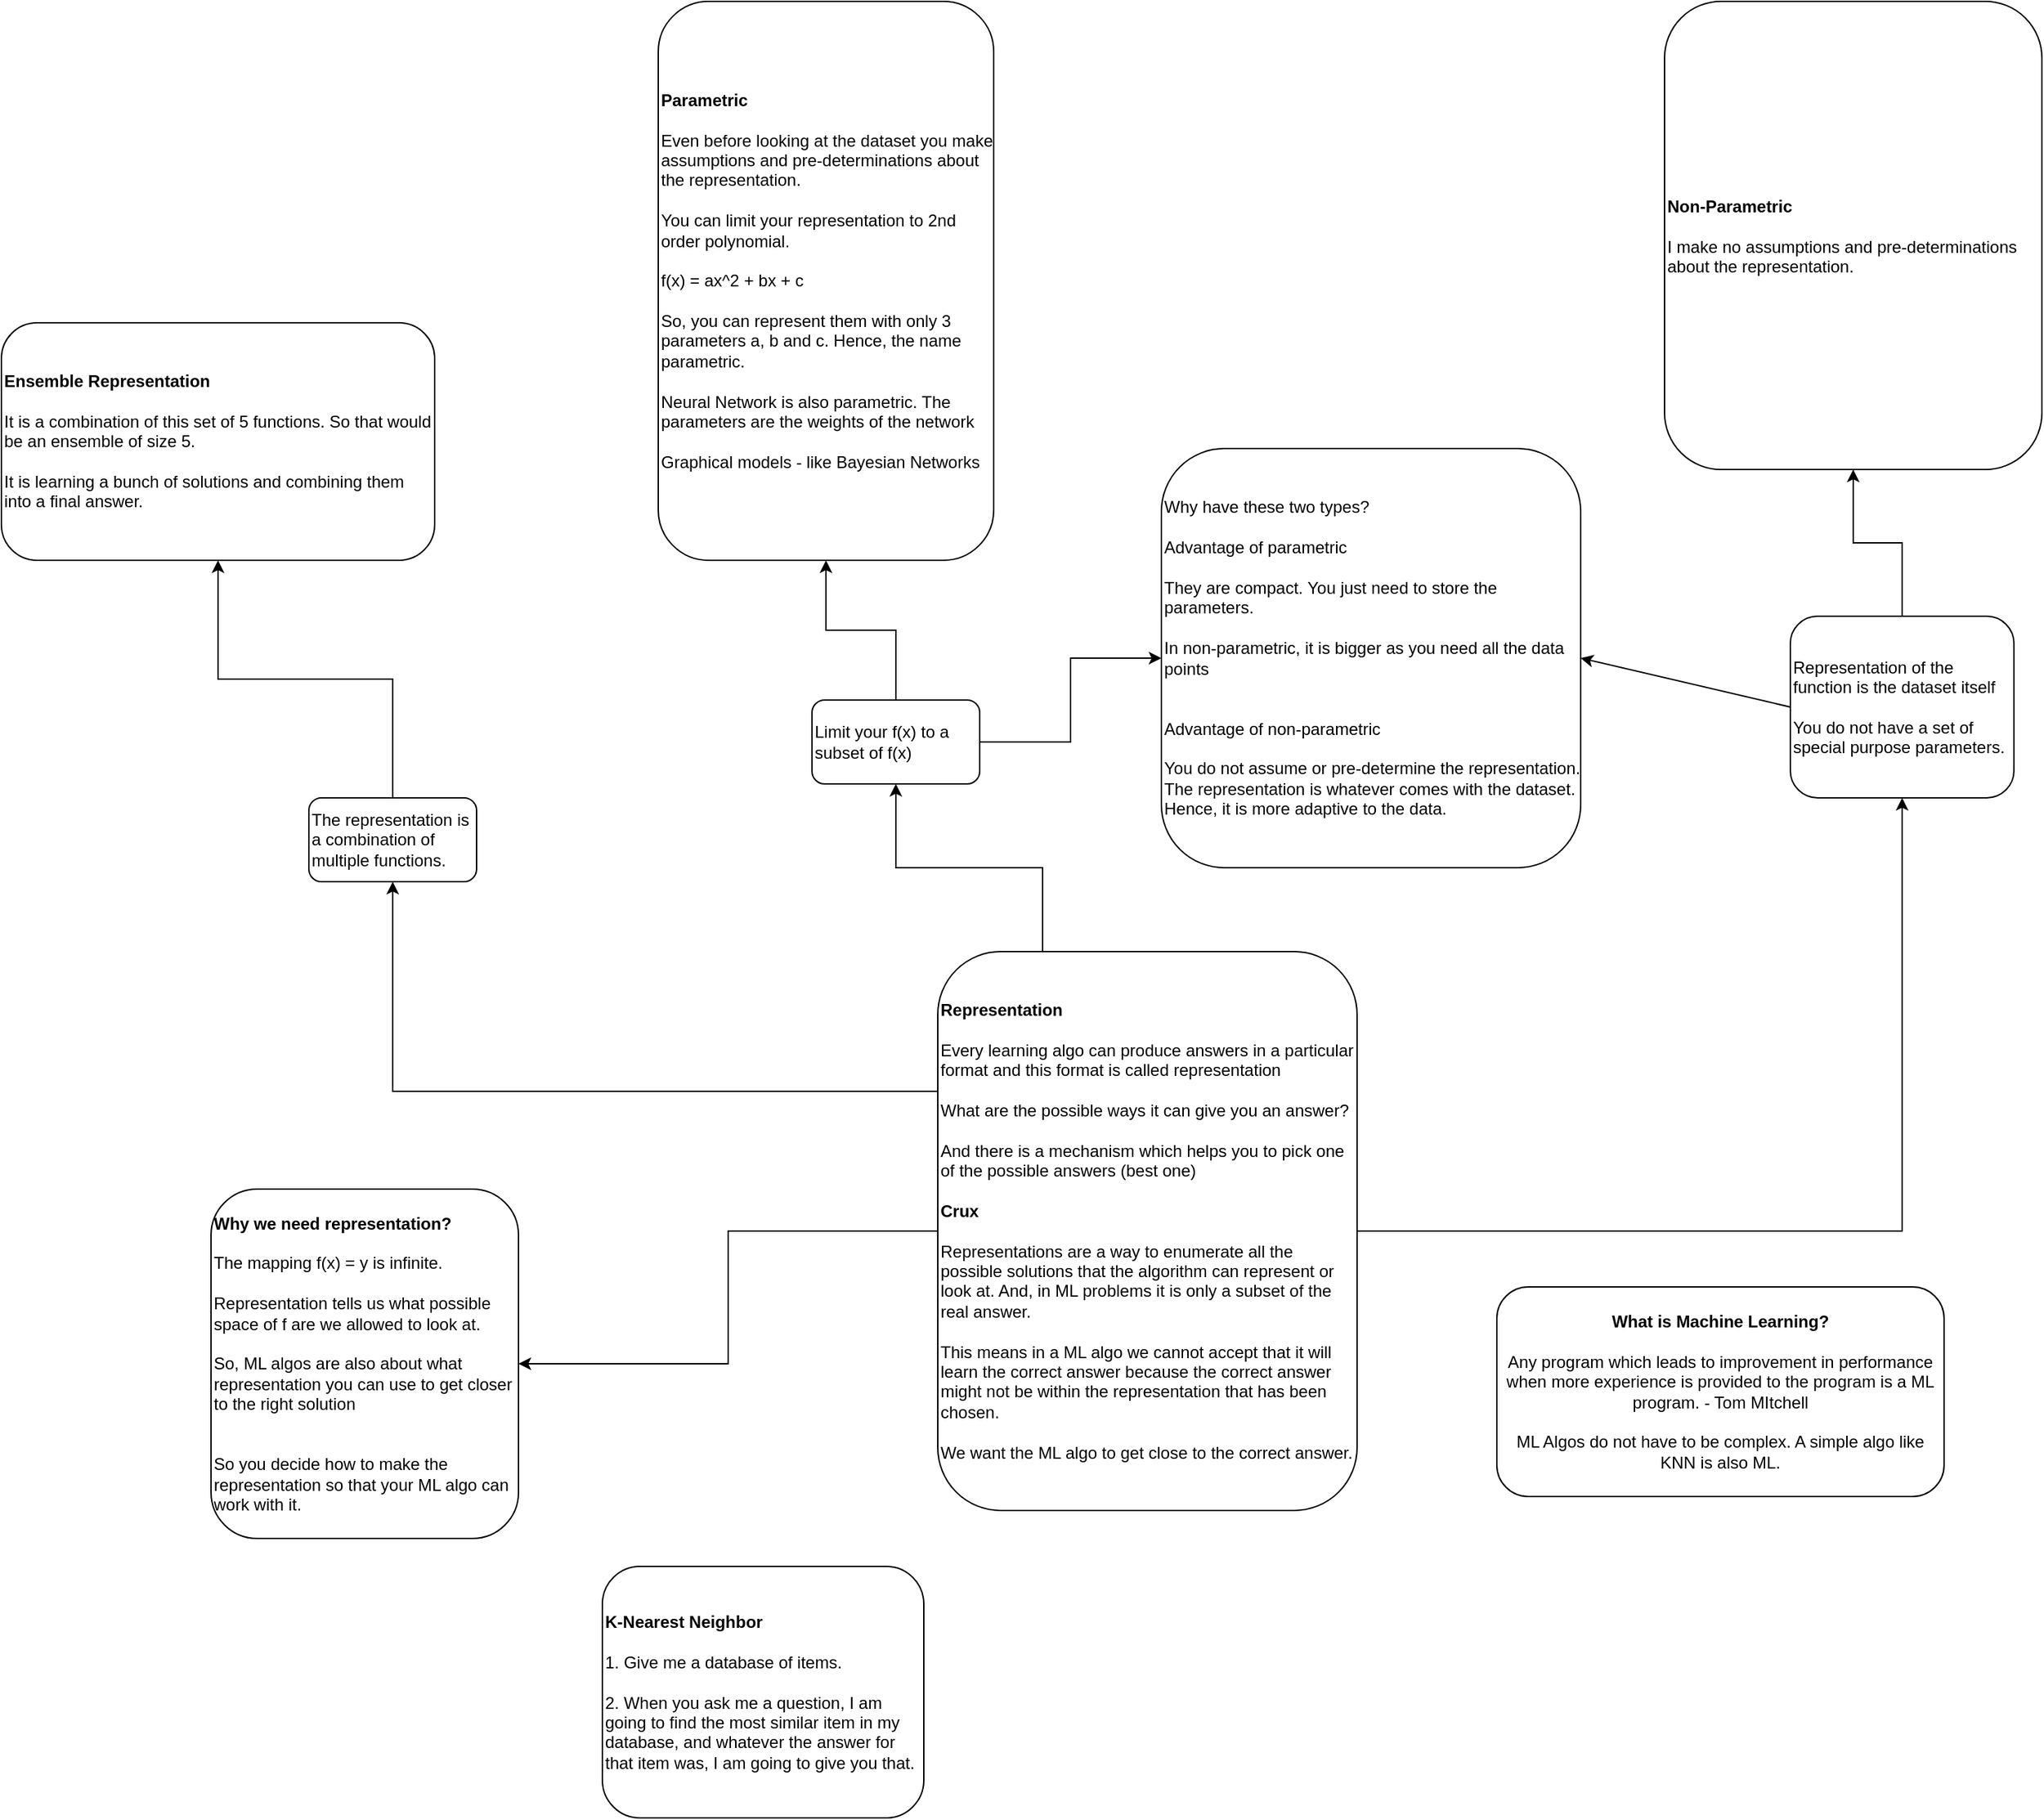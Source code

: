 <mxfile version="20.7.4" type="github">
  <diagram id="yiaCU1Vqxz6n_TdvmyUf" name="Page-1">
    <mxGraphModel dx="2284" dy="1875" grid="1" gridSize="10" guides="1" tooltips="1" connect="1" arrows="1" fold="1" page="1" pageScale="1" pageWidth="850" pageHeight="1100" math="0" shadow="0">
      <root>
        <mxCell id="0" />
        <mxCell id="1" parent="0" />
        <mxCell id="5vYoBrWB2Ws82g73J6qU-2" value="&lt;b&gt;What is Machine Learning?&lt;/b&gt;&lt;br&gt;&lt;br&gt;Any program which leads to improvement in performance when more experience is provided to the program is a ML program. - Tom MItchell&lt;br&gt;&lt;br&gt;ML Algos do not have to be complex. A simple algo like KNN is also ML." style="rounded=1;whiteSpace=wrap;html=1;" vertex="1" parent="1">
          <mxGeometry x="320" y="320" width="320" height="150" as="geometry" />
        </mxCell>
        <mxCell id="5vYoBrWB2Ws82g73J6qU-3" value="&lt;b&gt;K-Nearest Neighbor&lt;/b&gt;&lt;br&gt;&lt;br&gt;1. Give me a database of items.&lt;br&gt;&lt;br&gt;2. When you ask me a question, I am going to find the most similar item in my database, and whatever the answer for that item was, I am going to give you that." style="rounded=1;whiteSpace=wrap;html=1;align=left;" vertex="1" parent="1">
          <mxGeometry x="-320" y="520" width="230" height="180" as="geometry" />
        </mxCell>
        <mxCell id="5vYoBrWB2Ws82g73J6qU-6" value="" style="edgeStyle=orthogonalEdgeStyle;rounded=0;orthogonalLoop=1;jettySize=auto;html=1;" edge="1" parent="1" source="5vYoBrWB2Ws82g73J6qU-4" target="5vYoBrWB2Ws82g73J6qU-5">
          <mxGeometry relative="1" as="geometry" />
        </mxCell>
        <mxCell id="5vYoBrWB2Ws82g73J6qU-10" value="" style="edgeStyle=orthogonalEdgeStyle;rounded=0;orthogonalLoop=1;jettySize=auto;html=1;exitX=0.25;exitY=0;exitDx=0;exitDy=0;" edge="1" parent="1" source="5vYoBrWB2Ws82g73J6qU-4" target="5vYoBrWB2Ws82g73J6qU-9">
          <mxGeometry relative="1" as="geometry" />
        </mxCell>
        <mxCell id="5vYoBrWB2Ws82g73J6qU-14" value="" style="edgeStyle=orthogonalEdgeStyle;rounded=0;orthogonalLoop=1;jettySize=auto;html=1;" edge="1" parent="1" source="5vYoBrWB2Ws82g73J6qU-4" target="5vYoBrWB2Ws82g73J6qU-13">
          <mxGeometry relative="1" as="geometry" />
        </mxCell>
        <mxCell id="5vYoBrWB2Ws82g73J6qU-23" value="" style="edgeStyle=orthogonalEdgeStyle;rounded=0;orthogonalLoop=1;jettySize=auto;html=1;exitX=0;exitY=0.25;exitDx=0;exitDy=0;" edge="1" parent="1" source="5vYoBrWB2Ws82g73J6qU-4" target="5vYoBrWB2Ws82g73J6qU-22">
          <mxGeometry relative="1" as="geometry" />
        </mxCell>
        <mxCell id="5vYoBrWB2Ws82g73J6qU-4" value="&lt;b&gt;Representation&lt;br&gt;&lt;/b&gt;&lt;br&gt;Every learning algo can produce answers in a particular format and this format is called representation&lt;br&gt;&lt;br&gt;What are the possible ways it can give you an answer?&lt;br&gt;&lt;br&gt;And there is a mechanism which helps you to pick one of the possible answers (best one)&lt;br&gt;&lt;br&gt;&lt;b&gt;Crux&lt;/b&gt;&lt;br&gt;&lt;br&gt;Representations are a way to enumerate all the possible solutions that the algorithm can represent or look at. And, in ML problems it is only a subset of the real answer.&lt;br&gt;&lt;br&gt;This means in a ML algo we cannot accept that it will learn the correct answer because the correct answer might not be within the representation that has been chosen.&lt;br&gt;&lt;br&gt;We want the ML algo to get close to the correct answer." style="rounded=1;whiteSpace=wrap;html=1;align=left;" vertex="1" parent="1">
          <mxGeometry x="-80" y="80" width="300" height="400" as="geometry" />
        </mxCell>
        <mxCell id="5vYoBrWB2Ws82g73J6qU-5" value="&lt;b&gt;Why we need representation?&lt;br&gt;&lt;/b&gt;&lt;br&gt;The mapping f(x) = y is infinite.&lt;br&gt;&lt;br style=&quot;border-color: var(--border-color);&quot;&gt;Representation tells us what possible space of f are we allowed to look at.&lt;br&gt;&lt;br&gt;So, ML algos are also about what representation you can use to get closer to the right solution&lt;br&gt;&lt;br&gt;&lt;br&gt;So you decide how to make the representation so that your ML algo can work with it." style="whiteSpace=wrap;html=1;align=left;rounded=1;" vertex="1" parent="1">
          <mxGeometry x="-600" y="250" width="220" height="250" as="geometry" />
        </mxCell>
        <mxCell id="5vYoBrWB2Ws82g73J6qU-12" value="" style="edgeStyle=orthogonalEdgeStyle;rounded=0;orthogonalLoop=1;jettySize=auto;html=1;" edge="1" parent="1" source="5vYoBrWB2Ws82g73J6qU-9" target="5vYoBrWB2Ws82g73J6qU-11">
          <mxGeometry relative="1" as="geometry" />
        </mxCell>
        <mxCell id="5vYoBrWB2Ws82g73J6qU-16" value="" style="edgeStyle=orthogonalEdgeStyle;rounded=0;orthogonalLoop=1;jettySize=auto;html=1;" edge="1" parent="1" source="5vYoBrWB2Ws82g73J6qU-9" target="5vYoBrWB2Ws82g73J6qU-15">
          <mxGeometry relative="1" as="geometry" />
        </mxCell>
        <mxCell id="5vYoBrWB2Ws82g73J6qU-9" value="Limit your f(x) to a subset of f(x)" style="whiteSpace=wrap;html=1;align=left;rounded=1;" vertex="1" parent="1">
          <mxGeometry x="-170" y="-100" width="120" height="60" as="geometry" />
        </mxCell>
        <mxCell id="5vYoBrWB2Ws82g73J6qU-11" value="&lt;b&gt;Parametric&lt;/b&gt;&lt;br&gt;&lt;br&gt;Even before looking at the dataset you make assumptions and pre-determinations about the representation.&amp;nbsp;&lt;br&gt;&lt;br&gt;You can limit your representation to 2nd order polynomial.&lt;br&gt;&lt;br&gt;f(x) = ax^2 + bx + c&lt;br&gt;&lt;br&gt;So, you can represent them with only 3 parameters a, b and c. Hence, the name parametric.&lt;br&gt;&lt;br&gt;Neural Network is also parametric. The parameters are the weights of the network&lt;br&gt;&lt;br&gt;Graphical models - like Bayesian Networks&amp;nbsp;" style="whiteSpace=wrap;html=1;align=left;rounded=1;" vertex="1" parent="1">
          <mxGeometry x="-280" y="-600" width="240" height="400" as="geometry" />
        </mxCell>
        <mxCell id="5vYoBrWB2Ws82g73J6qU-21" value="" style="edgeStyle=orthogonalEdgeStyle;rounded=0;orthogonalLoop=1;jettySize=auto;html=1;" edge="1" parent="1" source="5vYoBrWB2Ws82g73J6qU-13" target="5vYoBrWB2Ws82g73J6qU-20">
          <mxGeometry relative="1" as="geometry" />
        </mxCell>
        <mxCell id="5vYoBrWB2Ws82g73J6qU-13" value="Representation of the function is the dataset itself&lt;br&gt;&lt;br&gt;You do not have a set of special purpose parameters." style="whiteSpace=wrap;html=1;align=left;rounded=1;" vertex="1" parent="1">
          <mxGeometry x="530" y="-160" width="160" height="130" as="geometry" />
        </mxCell>
        <mxCell id="5vYoBrWB2Ws82g73J6qU-15" value="Why have these two types?&lt;br&gt;&lt;br&gt;Advantage of parametric&lt;br&gt;&lt;br&gt;They are compact. You just need to store the parameters.&lt;br&gt;&lt;br&gt;In non-parametric, it is bigger as you need all the data points&lt;br&gt;&lt;br&gt;&lt;br&gt;Advantage of non-parametric&lt;br&gt;&lt;br&gt;You do not assume or pre-determine the representation. The representation is whatever comes with the dataset.&lt;br&gt;Hence, it is more adaptive to the data." style="whiteSpace=wrap;html=1;align=left;rounded=1;" vertex="1" parent="1">
          <mxGeometry x="80" y="-280" width="300" height="300" as="geometry" />
        </mxCell>
        <mxCell id="5vYoBrWB2Ws82g73J6qU-19" value="" style="endArrow=classic;html=1;rounded=0;exitX=0;exitY=0.5;exitDx=0;exitDy=0;entryX=1;entryY=0.5;entryDx=0;entryDy=0;" edge="1" parent="1" source="5vYoBrWB2Ws82g73J6qU-13" target="5vYoBrWB2Ws82g73J6qU-15">
          <mxGeometry width="50" height="50" relative="1" as="geometry">
            <mxPoint x="80" y="-100" as="sourcePoint" />
            <mxPoint x="130" y="-150" as="targetPoint" />
          </mxGeometry>
        </mxCell>
        <mxCell id="5vYoBrWB2Ws82g73J6qU-20" value="&lt;b&gt;Non-Parametric&lt;br&gt;&lt;/b&gt;&lt;br&gt;I make no assumptions and pre-determinations about the representation." style="whiteSpace=wrap;html=1;align=left;rounded=1;" vertex="1" parent="1">
          <mxGeometry x="440" y="-600" width="270" height="335" as="geometry" />
        </mxCell>
        <mxCell id="5vYoBrWB2Ws82g73J6qU-25" value="" style="edgeStyle=orthogonalEdgeStyle;rounded=0;orthogonalLoop=1;jettySize=auto;html=1;" edge="1" parent="1" source="5vYoBrWB2Ws82g73J6qU-22" target="5vYoBrWB2Ws82g73J6qU-24">
          <mxGeometry relative="1" as="geometry" />
        </mxCell>
        <mxCell id="5vYoBrWB2Ws82g73J6qU-22" value="The representation is a combination of multiple functions." style="whiteSpace=wrap;html=1;align=left;rounded=1;" vertex="1" parent="1">
          <mxGeometry x="-530" y="-30" width="120" height="60" as="geometry" />
        </mxCell>
        <mxCell id="5vYoBrWB2Ws82g73J6qU-24" value="&lt;b&gt;Ensemble Representation&lt;/b&gt;&lt;br&gt;&lt;br&gt;It is a combination of this set of 5 functions. So that would be an ensemble of size 5.&lt;br&gt;&lt;br&gt;It is learning a bunch of solutions and combining them into a final answer.&amp;nbsp;" style="whiteSpace=wrap;html=1;align=left;rounded=1;" vertex="1" parent="1">
          <mxGeometry x="-750" y="-370" width="310" height="170" as="geometry" />
        </mxCell>
      </root>
    </mxGraphModel>
  </diagram>
</mxfile>

